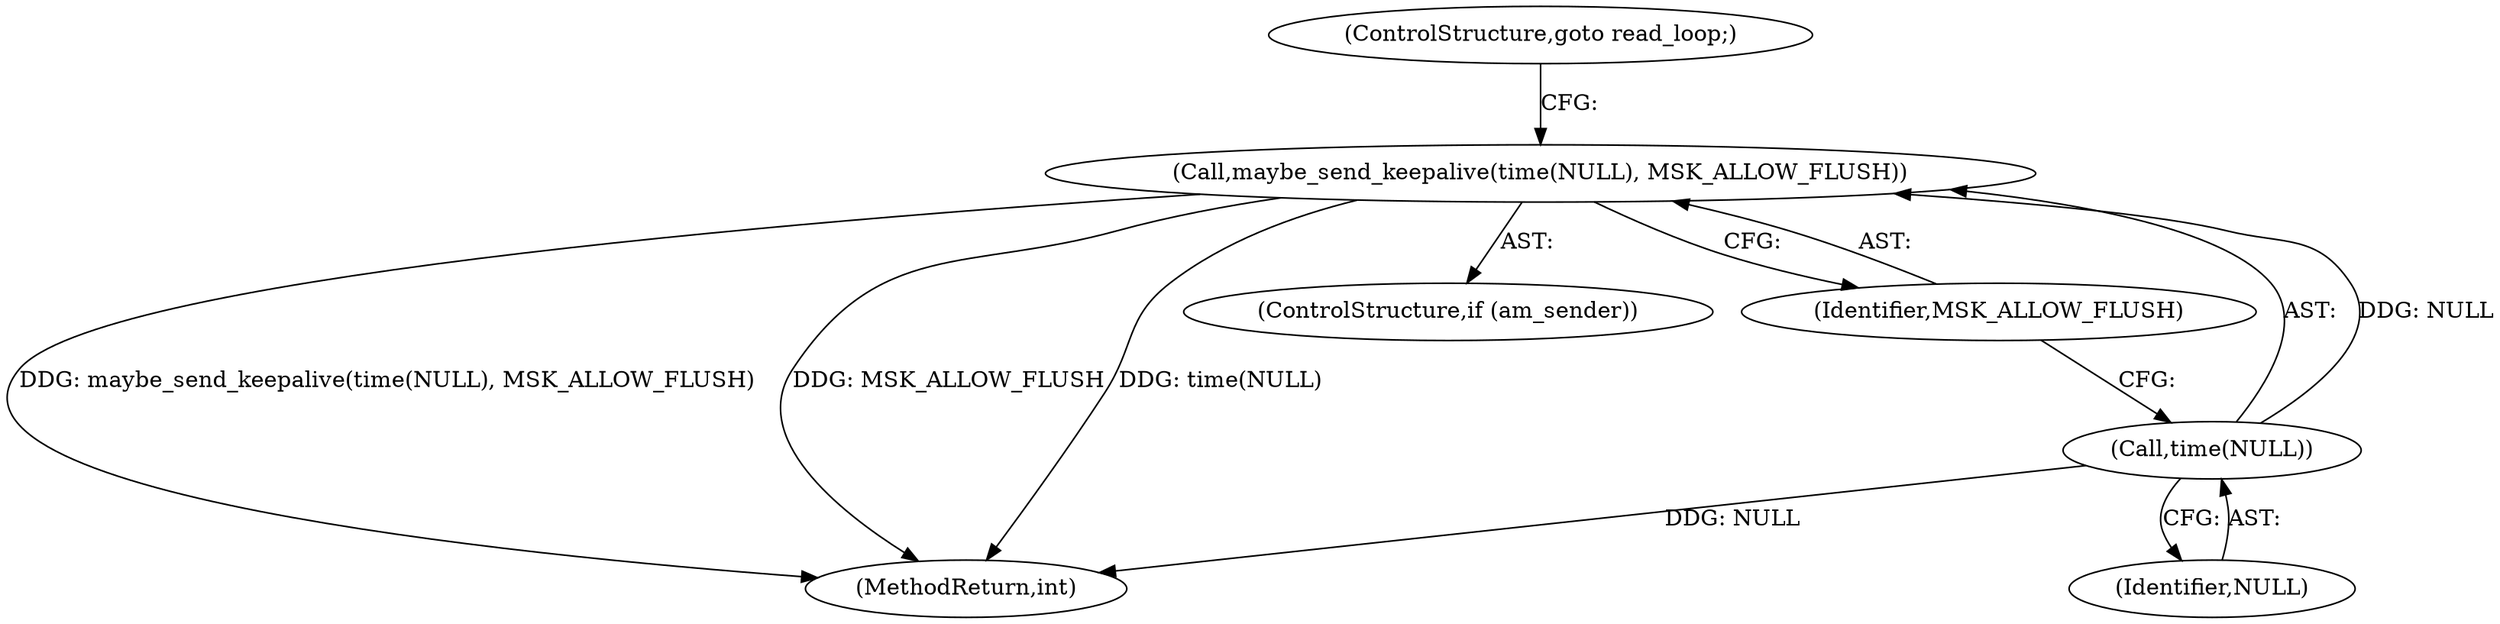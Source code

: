 digraph "0_samba_70aeb5fddd1b2f8e143276f8d5a085db16c593b9@API" {
"1000299" [label="(Call,maybe_send_keepalive(time(NULL), MSK_ALLOW_FLUSH))"];
"1000300" [label="(Call,time(NULL))"];
"1000300" [label="(Call,time(NULL))"];
"1000411" [label="(MethodReturn,int)"];
"1000299" [label="(Call,maybe_send_keepalive(time(NULL), MSK_ALLOW_FLUSH))"];
"1000297" [label="(ControlStructure,if (am_sender))"];
"1000301" [label="(Identifier,NULL)"];
"1000302" [label="(Identifier,MSK_ALLOW_FLUSH)"];
"1000303" [label="(ControlStructure,goto read_loop;)"];
"1000299" -> "1000297"  [label="AST: "];
"1000299" -> "1000302"  [label="CFG: "];
"1000300" -> "1000299"  [label="AST: "];
"1000302" -> "1000299"  [label="AST: "];
"1000303" -> "1000299"  [label="CFG: "];
"1000299" -> "1000411"  [label="DDG: maybe_send_keepalive(time(NULL), MSK_ALLOW_FLUSH)"];
"1000299" -> "1000411"  [label="DDG: MSK_ALLOW_FLUSH"];
"1000299" -> "1000411"  [label="DDG: time(NULL)"];
"1000300" -> "1000299"  [label="DDG: NULL"];
"1000300" -> "1000301"  [label="CFG: "];
"1000301" -> "1000300"  [label="AST: "];
"1000302" -> "1000300"  [label="CFG: "];
"1000300" -> "1000411"  [label="DDG: NULL"];
}
